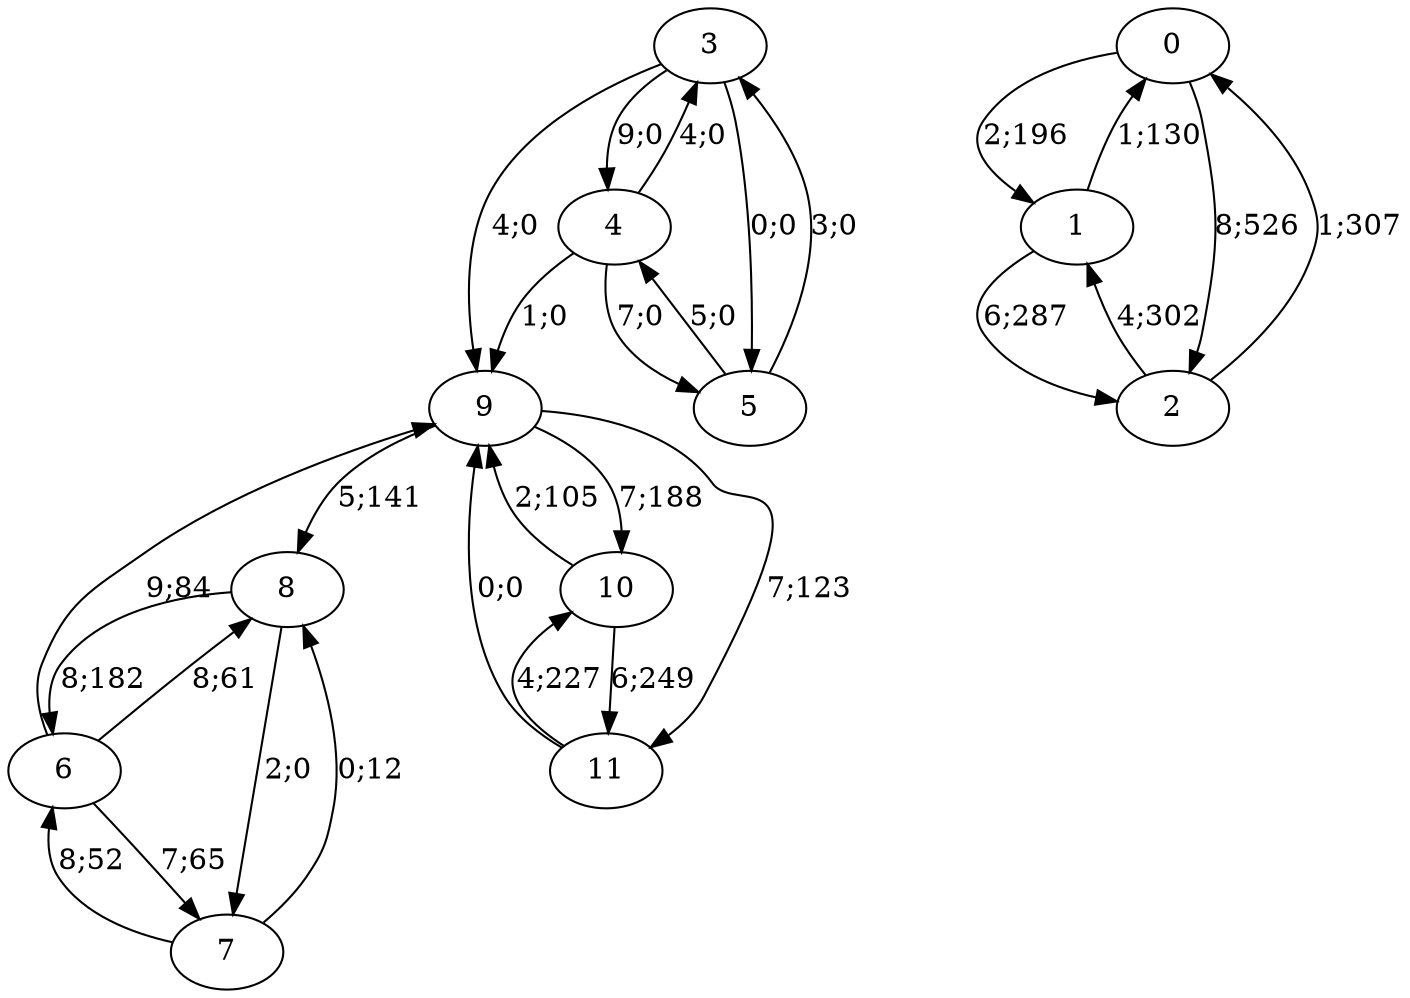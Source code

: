 digraph graph4502 {




















9 -> 8 [color=black,label="5;141"]
9 -> 10 [color=black,label="7;188"]
9 -> 11 [color=black,label="7;123"]


10 -> 9 [color=black,label="2;105"]
10 -> 11 [color=black,label="6;249"]


11 -> 9 [color=black,label="0;0"]
11 -> 10 [color=black,label="4;227"]








3 -> 9 [color=black,label="4;0"]
3 -> 4 [color=black,label="9;0"]
3 -> 5 [color=black,label="0;0"]


4 -> 9 [color=black,label="1;0"]
4 -> 3 [color=black,label="4;0"]
4 -> 5 [color=black,label="7;0"]


5 -> 3 [color=black,label="3;0"]
5 -> 4 [color=black,label="5;0"]


























6 -> 9 [color=black,label="9;84"]
6 -> 7 [color=black,label="7;65"]
6 -> 8 [color=black,label="8;61"]


7 -> 6 [color=black,label="8;52"]
7 -> 8 [color=black,label="0;12"]


8 -> 6 [color=black,label="8;182"]
8 -> 7 [color=black,label="2;0"]








0 -> 1 [color=black,label="2;196"]
0 -> 2 [color=black,label="8;526"]


1 -> 0 [color=black,label="1;130"]
1 -> 2 [color=black,label="6;287"]


2 -> 0 [color=black,label="1;307"]
2 -> 1 [color=black,label="4;302"]



















}